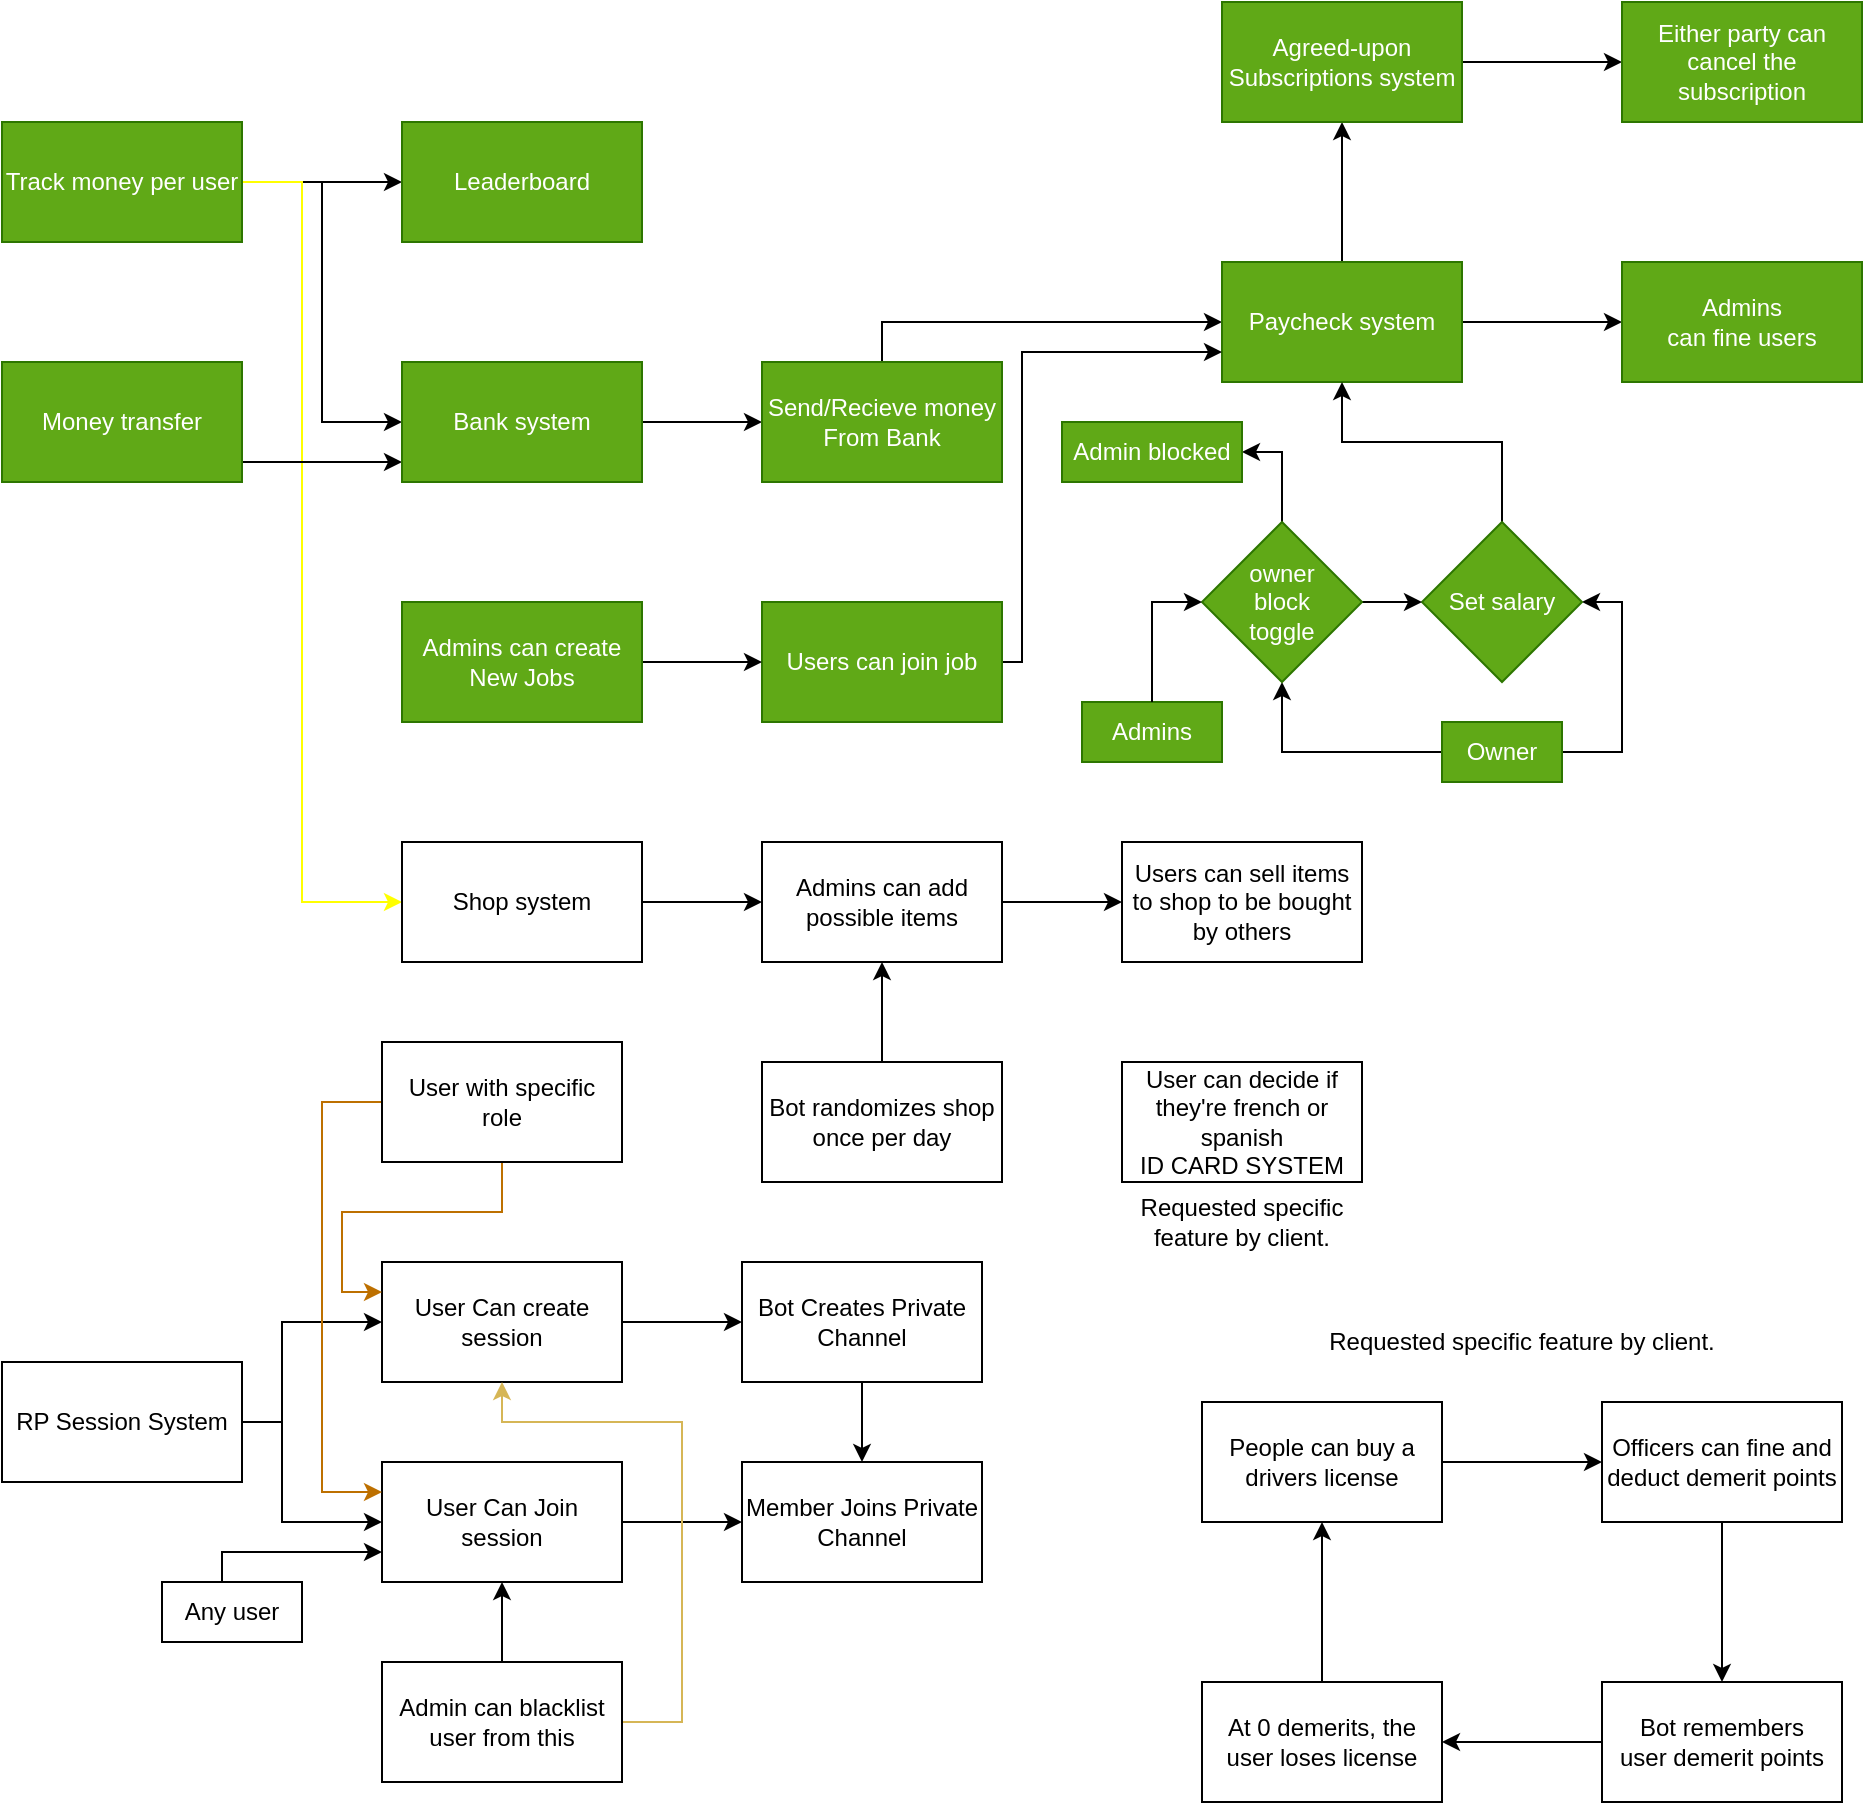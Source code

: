 <mxfile version="24.7.5">
  <diagram id="6a731a19-8d31-9384-78a2-239565b7b9f0" name="Page-1">
    <mxGraphModel dx="934" dy="918" grid="1" gridSize="10" guides="1" tooltips="1" connect="1" arrows="1" fold="1" page="1" pageScale="1" pageWidth="1000" pageHeight="950" background="none" math="0" shadow="0">
      <root>
        <mxCell id="0" />
        <mxCell id="1" parent="0" />
        <mxCell id="gGFK8T7wmAAdtYbkLCOd-1782" value="" style="edgeStyle=orthogonalEdgeStyle;rounded=0;orthogonalLoop=1;jettySize=auto;html=1;" parent="1" source="gGFK8T7wmAAdtYbkLCOd-1780" target="gGFK8T7wmAAdtYbkLCOd-1781" edge="1">
          <mxGeometry relative="1" as="geometry" />
        </mxCell>
        <mxCell id="gGFK8T7wmAAdtYbkLCOd-1786" style="edgeStyle=orthogonalEdgeStyle;rounded=0;orthogonalLoop=1;jettySize=auto;html=1;entryX=0;entryY=0.5;entryDx=0;entryDy=0;" parent="1" source="gGFK8T7wmAAdtYbkLCOd-1780" target="gGFK8T7wmAAdtYbkLCOd-1785" edge="1">
          <mxGeometry relative="1" as="geometry" />
        </mxCell>
        <mxCell id="gGFK8T7wmAAdtYbkLCOd-1799" style="edgeStyle=orthogonalEdgeStyle;rounded=0;orthogonalLoop=1;jettySize=auto;html=1;entryX=0;entryY=0.5;entryDx=0;entryDy=0;jumpStyle=arc;fillColor=#f5f5f5;strokeColor=#FFFF00;" parent="1" source="gGFK8T7wmAAdtYbkLCOd-1780" target="gGFK8T7wmAAdtYbkLCOd-1798" edge="1">
          <mxGeometry relative="1" as="geometry">
            <Array as="points">
              <mxPoint x="190" y="110" />
              <mxPoint x="190" y="470" />
            </Array>
          </mxGeometry>
        </mxCell>
        <mxCell id="gGFK8T7wmAAdtYbkLCOd-1780" value="Track money per user" style="rounded=0;whiteSpace=wrap;html=1;fillColor=#60a917;fontColor=#ffffff;strokeColor=#2D7600;" parent="1" vertex="1">
          <mxGeometry x="40" y="80" width="120" height="60" as="geometry" />
        </mxCell>
        <mxCell id="gGFK8T7wmAAdtYbkLCOd-1781" value="Leaderboard" style="rounded=0;whiteSpace=wrap;html=1;fillColor=#60a917;fontColor=#ffffff;strokeColor=#2D7600;" parent="1" vertex="1">
          <mxGeometry x="240" y="80" width="120" height="60" as="geometry" />
        </mxCell>
        <mxCell id="gGFK8T7wmAAdtYbkLCOd-1787" style="edgeStyle=orthogonalEdgeStyle;rounded=0;orthogonalLoop=1;jettySize=auto;html=1;entryX=0;entryY=0.5;entryDx=0;entryDy=0;" parent="1" edge="1">
          <mxGeometry relative="1" as="geometry">
            <mxPoint x="160" y="250" as="sourcePoint" />
            <mxPoint x="240.0" y="250" as="targetPoint" />
          </mxGeometry>
        </mxCell>
        <mxCell id="gGFK8T7wmAAdtYbkLCOd-1783" value="Money transfer" style="rounded=0;whiteSpace=wrap;html=1;fillColor=#60a917;fontColor=#ffffff;strokeColor=#2D7600;" parent="1" vertex="1">
          <mxGeometry x="40" y="200" width="120" height="60" as="geometry" />
        </mxCell>
        <mxCell id="gGFK8T7wmAAdtYbkLCOd-1789" value="" style="edgeStyle=orthogonalEdgeStyle;rounded=0;orthogonalLoop=1;jettySize=auto;html=1;" parent="1" source="gGFK8T7wmAAdtYbkLCOd-1785" target="gGFK8T7wmAAdtYbkLCOd-1788" edge="1">
          <mxGeometry relative="1" as="geometry" />
        </mxCell>
        <mxCell id="gGFK8T7wmAAdtYbkLCOd-1785" value="Bank system" style="rounded=0;whiteSpace=wrap;html=1;fillColor=#60a917;fontColor=#ffffff;strokeColor=#2D7600;" parent="1" vertex="1">
          <mxGeometry x="240" y="200" width="120" height="60" as="geometry" />
        </mxCell>
        <mxCell id="gGFK8T7wmAAdtYbkLCOd-1792" value="" style="edgeStyle=orthogonalEdgeStyle;rounded=0;orthogonalLoop=1;jettySize=auto;html=1;" parent="1" source="gGFK8T7wmAAdtYbkLCOd-1788" target="gGFK8T7wmAAdtYbkLCOd-1791" edge="1">
          <mxGeometry relative="1" as="geometry">
            <Array as="points">
              <mxPoint x="480" y="180" />
            </Array>
          </mxGeometry>
        </mxCell>
        <mxCell id="gGFK8T7wmAAdtYbkLCOd-1788" value="Send/Recieve money&lt;div&gt;From Bank&lt;/div&gt;" style="rounded=0;whiteSpace=wrap;html=1;fillColor=#60a917;fontColor=#ffffff;strokeColor=#2D7600;" parent="1" vertex="1">
          <mxGeometry x="420" y="200" width="120" height="60" as="geometry" />
        </mxCell>
        <mxCell id="gGFK8T7wmAAdtYbkLCOd-1810" value="" style="edgeStyle=orthogonalEdgeStyle;rounded=0;orthogonalLoop=1;jettySize=auto;html=1;" parent="1" source="gGFK8T7wmAAdtYbkLCOd-1791" target="gGFK8T7wmAAdtYbkLCOd-1809" edge="1">
          <mxGeometry relative="1" as="geometry" />
        </mxCell>
        <mxCell id="gGFK8T7wmAAdtYbkLCOd-1817" value="" style="edgeStyle=orthogonalEdgeStyle;rounded=0;orthogonalLoop=1;jettySize=auto;html=1;" parent="1" source="gGFK8T7wmAAdtYbkLCOd-1791" target="gGFK8T7wmAAdtYbkLCOd-1816" edge="1">
          <mxGeometry relative="1" as="geometry" />
        </mxCell>
        <mxCell id="gGFK8T7wmAAdtYbkLCOd-1791" value="Paycheck system" style="rounded=0;whiteSpace=wrap;html=1;fillColor=#60a917;fontColor=#ffffff;strokeColor=#2D7600;" parent="1" vertex="1">
          <mxGeometry x="650" y="150" width="120" height="60" as="geometry" />
        </mxCell>
        <mxCell id="e1mpN5uGEn9WAKahAHeY-15" style="edgeStyle=orthogonalEdgeStyle;rounded=0;orthogonalLoop=1;jettySize=auto;html=1;entryX=0;entryY=0.75;entryDx=0;entryDy=0;" parent="1" source="gGFK8T7wmAAdtYbkLCOd-1793" target="gGFK8T7wmAAdtYbkLCOd-1791" edge="1">
          <mxGeometry relative="1" as="geometry">
            <Array as="points">
              <mxPoint x="550" y="350" />
              <mxPoint x="550" y="195" />
            </Array>
          </mxGeometry>
        </mxCell>
        <mxCell id="gGFK8T7wmAAdtYbkLCOd-1793" value="Users can join job" style="rounded=0;whiteSpace=wrap;html=1;fillColor=#60a917;fontColor=#ffffff;strokeColor=#2D7600;" parent="1" vertex="1">
          <mxGeometry x="420" y="320" width="120" height="60" as="geometry" />
        </mxCell>
        <mxCell id="gGFK8T7wmAAdtYbkLCOd-1796" value="" style="edgeStyle=orthogonalEdgeStyle;rounded=0;orthogonalLoop=1;jettySize=auto;html=1;" parent="1" source="gGFK8T7wmAAdtYbkLCOd-1795" target="gGFK8T7wmAAdtYbkLCOd-1793" edge="1">
          <mxGeometry relative="1" as="geometry" />
        </mxCell>
        <mxCell id="gGFK8T7wmAAdtYbkLCOd-1795" value="Admins can c&lt;span style=&quot;background-color: initial;&quot;&gt;reate New Jobs&lt;/span&gt;" style="rounded=0;whiteSpace=wrap;html=1;fillColor=#60a917;fontColor=#ffffff;strokeColor=#2D7600;" parent="1" vertex="1">
          <mxGeometry x="240" y="320" width="120" height="60" as="geometry" />
        </mxCell>
        <mxCell id="gGFK8T7wmAAdtYbkLCOd-1801" value="" style="edgeStyle=orthogonalEdgeStyle;rounded=0;orthogonalLoop=1;jettySize=auto;html=1;" parent="1" source="gGFK8T7wmAAdtYbkLCOd-1798" target="gGFK8T7wmAAdtYbkLCOd-1800" edge="1">
          <mxGeometry relative="1" as="geometry" />
        </mxCell>
        <mxCell id="gGFK8T7wmAAdtYbkLCOd-1798" value="Shop system" style="rounded=0;whiteSpace=wrap;html=1;" parent="1" vertex="1">
          <mxGeometry x="240" y="440" width="120" height="60" as="geometry" />
        </mxCell>
        <mxCell id="gGFK8T7wmAAdtYbkLCOd-1805" value="" style="edgeStyle=orthogonalEdgeStyle;rounded=0;orthogonalLoop=1;jettySize=auto;html=1;" parent="1" source="gGFK8T7wmAAdtYbkLCOd-1800" target="gGFK8T7wmAAdtYbkLCOd-1804" edge="1">
          <mxGeometry relative="1" as="geometry" />
        </mxCell>
        <mxCell id="gGFK8T7wmAAdtYbkLCOd-1800" value="Admins can add possible items" style="rounded=0;whiteSpace=wrap;html=1;" parent="1" vertex="1">
          <mxGeometry x="420" y="440" width="120" height="60" as="geometry" />
        </mxCell>
        <mxCell id="gGFK8T7wmAAdtYbkLCOd-1803" value="" style="edgeStyle=orthogonalEdgeStyle;rounded=0;orthogonalLoop=1;jettySize=auto;html=1;" parent="1" source="gGFK8T7wmAAdtYbkLCOd-1802" target="gGFK8T7wmAAdtYbkLCOd-1800" edge="1">
          <mxGeometry relative="1" as="geometry" />
        </mxCell>
        <mxCell id="gGFK8T7wmAAdtYbkLCOd-1802" value="Bot randomizes shop&lt;div&gt;once per day&lt;/div&gt;" style="rounded=0;whiteSpace=wrap;html=1;" parent="1" vertex="1">
          <mxGeometry x="420" y="550" width="120" height="60" as="geometry" />
        </mxCell>
        <mxCell id="gGFK8T7wmAAdtYbkLCOd-1804" value="Users can sell&amp;nbsp;&lt;span style=&quot;background-color: initial;&quot;&gt;items to shop to be bought by others&lt;/span&gt;" style="rounded=0;whiteSpace=wrap;html=1;" parent="1" vertex="1">
          <mxGeometry x="600" y="440" width="120" height="60" as="geometry" />
        </mxCell>
        <mxCell id="gGFK8T7wmAAdtYbkLCOd-1813" value="" style="edgeStyle=orthogonalEdgeStyle;rounded=0;orthogonalLoop=1;jettySize=auto;html=1;" parent="1" source="gGFK8T7wmAAdtYbkLCOd-1809" target="gGFK8T7wmAAdtYbkLCOd-1812" edge="1">
          <mxGeometry relative="1" as="geometry" />
        </mxCell>
        <mxCell id="gGFK8T7wmAAdtYbkLCOd-1809" value="Agreed-upon&lt;div&gt;Subscriptions system&lt;/div&gt;" style="rounded=0;whiteSpace=wrap;html=1;fillColor=#60a917;fontColor=#ffffff;strokeColor=#2D7600;" parent="1" vertex="1">
          <mxGeometry x="650" y="20" width="120" height="60" as="geometry" />
        </mxCell>
        <mxCell id="gGFK8T7wmAAdtYbkLCOd-1812" value="Either party can cancel the subscription" style="rounded=0;whiteSpace=wrap;html=1;fillColor=#60a917;fontColor=#ffffff;strokeColor=#2D7600;" parent="1" vertex="1">
          <mxGeometry x="850" y="20" width="120" height="60" as="geometry" />
        </mxCell>
        <mxCell id="gGFK8T7wmAAdtYbkLCOd-1816" value="Admins&lt;div&gt;can fine users&lt;/div&gt;" style="rounded=0;whiteSpace=wrap;html=1;fillColor=#60a917;fontColor=#ffffff;strokeColor=#2D7600;" parent="1" vertex="1">
          <mxGeometry x="850" y="150" width="120" height="60" as="geometry" />
        </mxCell>
        <mxCell id="gGFK8T7wmAAdtYbkLCOd-1825" value="" style="edgeStyle=orthogonalEdgeStyle;rounded=0;orthogonalLoop=1;jettySize=auto;html=1;" parent="1" source="gGFK8T7wmAAdtYbkLCOd-1819" target="gGFK8T7wmAAdtYbkLCOd-1820" edge="1">
          <mxGeometry relative="1" as="geometry">
            <Array as="points">
              <mxPoint x="180" y="730" />
              <mxPoint x="180" y="680" />
            </Array>
          </mxGeometry>
        </mxCell>
        <mxCell id="gGFK8T7wmAAdtYbkLCOd-1830" style="edgeStyle=orthogonalEdgeStyle;rounded=0;orthogonalLoop=1;jettySize=auto;html=1;" parent="1" source="gGFK8T7wmAAdtYbkLCOd-1819" target="gGFK8T7wmAAdtYbkLCOd-1829" edge="1">
          <mxGeometry relative="1" as="geometry">
            <Array as="points">
              <mxPoint x="180" y="730" />
              <mxPoint x="180" y="780" />
            </Array>
          </mxGeometry>
        </mxCell>
        <mxCell id="gGFK8T7wmAAdtYbkLCOd-1819" value="RP Session System" style="rounded=0;whiteSpace=wrap;html=1;" parent="1" vertex="1">
          <mxGeometry x="40" y="700" width="120" height="60" as="geometry" />
        </mxCell>
        <mxCell id="gGFK8T7wmAAdtYbkLCOd-1837" value="" style="edgeStyle=orthogonalEdgeStyle;rounded=0;orthogonalLoop=1;jettySize=auto;html=1;" parent="1" source="gGFK8T7wmAAdtYbkLCOd-1820" target="gGFK8T7wmAAdtYbkLCOd-1836" edge="1">
          <mxGeometry relative="1" as="geometry" />
        </mxCell>
        <mxCell id="gGFK8T7wmAAdtYbkLCOd-1820" value="User Can create session" style="rounded=0;whiteSpace=wrap;html=1;" parent="1" vertex="1">
          <mxGeometry x="230" y="650" width="120" height="60" as="geometry" />
        </mxCell>
        <mxCell id="gGFK8T7wmAAdtYbkLCOd-1835" value="" style="edgeStyle=orthogonalEdgeStyle;rounded=0;orthogonalLoop=1;jettySize=auto;html=1;" parent="1" source="gGFK8T7wmAAdtYbkLCOd-1829" target="gGFK8T7wmAAdtYbkLCOd-1834" edge="1">
          <mxGeometry relative="1" as="geometry" />
        </mxCell>
        <mxCell id="gGFK8T7wmAAdtYbkLCOd-1829" value="User Can Join session" style="rounded=0;whiteSpace=wrap;html=1;" parent="1" vertex="1">
          <mxGeometry x="230" y="750" width="120" height="60" as="geometry" />
        </mxCell>
        <mxCell id="gGFK8T7wmAAdtYbkLCOd-1832" style="edgeStyle=orthogonalEdgeStyle;rounded=0;orthogonalLoop=1;jettySize=auto;html=1;" parent="1" source="gGFK8T7wmAAdtYbkLCOd-1831" target="gGFK8T7wmAAdtYbkLCOd-1829" edge="1">
          <mxGeometry relative="1" as="geometry" />
        </mxCell>
        <mxCell id="gGFK8T7wmAAdtYbkLCOd-1833" style="edgeStyle=orthogonalEdgeStyle;rounded=0;orthogonalLoop=1;jettySize=auto;html=1;entryX=0.5;entryY=1;entryDx=0;entryDy=0;fillColor=#fff2cc;strokeColor=#d6b656;" parent="1" source="gGFK8T7wmAAdtYbkLCOd-1831" target="gGFK8T7wmAAdtYbkLCOd-1820" edge="1">
          <mxGeometry relative="1" as="geometry">
            <Array as="points">
              <mxPoint x="380" y="880" />
              <mxPoint x="380" y="730" />
              <mxPoint x="290" y="730" />
            </Array>
          </mxGeometry>
        </mxCell>
        <mxCell id="gGFK8T7wmAAdtYbkLCOd-1831" value="Admin can blacklist user from this" style="rounded=0;whiteSpace=wrap;html=1;" parent="1" vertex="1">
          <mxGeometry x="230" y="850" width="120" height="60" as="geometry" />
        </mxCell>
        <mxCell id="gGFK8T7wmAAdtYbkLCOd-1834" value="Member Joins Private Channel" style="whiteSpace=wrap;html=1;rounded=0;" parent="1" vertex="1">
          <mxGeometry x="410" y="750" width="120" height="60" as="geometry" />
        </mxCell>
        <mxCell id="gGFK8T7wmAAdtYbkLCOd-1838" value="" style="edgeStyle=orthogonalEdgeStyle;rounded=0;orthogonalLoop=1;jettySize=auto;html=1;" parent="1" source="gGFK8T7wmAAdtYbkLCOd-1836" target="gGFK8T7wmAAdtYbkLCOd-1834" edge="1">
          <mxGeometry relative="1" as="geometry" />
        </mxCell>
        <mxCell id="gGFK8T7wmAAdtYbkLCOd-1836" value="Bot Creates Private Channel" style="whiteSpace=wrap;html=1;rounded=0;" parent="1" vertex="1">
          <mxGeometry x="410" y="650" width="120" height="60" as="geometry" />
        </mxCell>
        <mxCell id="e1mpN5uGEn9WAKahAHeY-12" style="edgeStyle=orthogonalEdgeStyle;rounded=0;orthogonalLoop=1;jettySize=auto;html=1;" parent="1" source="e1mpN5uGEn9WAKahAHeY-3" target="e1mpN5uGEn9WAKahAHeY-10" edge="1">
          <mxGeometry relative="1" as="geometry" />
        </mxCell>
        <mxCell id="e1mpN5uGEn9WAKahAHeY-14" style="edgeStyle=orthogonalEdgeStyle;rounded=0;orthogonalLoop=1;jettySize=auto;html=1;entryX=1;entryY=0.5;entryDx=0;entryDy=0;" parent="1" source="e1mpN5uGEn9WAKahAHeY-3" target="e1mpN5uGEn9WAKahAHeY-5" edge="1">
          <mxGeometry relative="1" as="geometry">
            <Array as="points">
              <mxPoint x="850" y="320" />
            </Array>
          </mxGeometry>
        </mxCell>
        <mxCell id="e1mpN5uGEn9WAKahAHeY-3" value="Owner" style="rounded=0;whiteSpace=wrap;html=1;fillColor=#60a917;strokeColor=#2D7600;fontColor=#ffffff;" parent="1" vertex="1">
          <mxGeometry x="760" y="380" width="60" height="30" as="geometry" />
        </mxCell>
        <mxCell id="e1mpN5uGEn9WAKahAHeY-4" value="Admins" style="rounded=0;whiteSpace=wrap;html=1;fillColor=#60a917;strokeColor=#2D7600;fontColor=#ffffff;" parent="1" vertex="1">
          <mxGeometry x="580" y="370" width="70" height="30" as="geometry" />
        </mxCell>
        <mxCell id="e1mpN5uGEn9WAKahAHeY-7" value="" style="edgeStyle=orthogonalEdgeStyle;rounded=0;orthogonalLoop=1;jettySize=auto;html=1;" parent="1" source="e1mpN5uGEn9WAKahAHeY-5" target="gGFK8T7wmAAdtYbkLCOd-1791" edge="1">
          <mxGeometry relative="1" as="geometry">
            <Array as="points">
              <mxPoint x="790" y="240" />
              <mxPoint x="710" y="240" />
            </Array>
          </mxGeometry>
        </mxCell>
        <mxCell id="e1mpN5uGEn9WAKahAHeY-5" value="Set salary" style="rhombus;whiteSpace=wrap;html=1;fillColor=#60a917;strokeColor=#2D7600;fontColor=#ffffff;" parent="1" vertex="1">
          <mxGeometry x="750" y="280" width="80" height="80" as="geometry" />
        </mxCell>
        <mxCell id="e1mpN5uGEn9WAKahAHeY-13" value="" style="edgeStyle=orthogonalEdgeStyle;rounded=0;orthogonalLoop=1;jettySize=auto;html=1;" parent="1" source="e1mpN5uGEn9WAKahAHeY-10" target="e1mpN5uGEn9WAKahAHeY-5" edge="1">
          <mxGeometry relative="1" as="geometry" />
        </mxCell>
        <mxCell id="e1mpN5uGEn9WAKahAHeY-18" style="edgeStyle=orthogonalEdgeStyle;rounded=0;orthogonalLoop=1;jettySize=auto;html=1;entryX=1;entryY=0.5;entryDx=0;entryDy=0;" parent="1" source="e1mpN5uGEn9WAKahAHeY-10" target="e1mpN5uGEn9WAKahAHeY-17" edge="1">
          <mxGeometry relative="1" as="geometry" />
        </mxCell>
        <mxCell id="e1mpN5uGEn9WAKahAHeY-10" value="owner&lt;div&gt;block&lt;/div&gt;&lt;div&gt;toggle&lt;/div&gt;" style="rhombus;whiteSpace=wrap;html=1;fillColor=#60a917;strokeColor=#2D7600;fontColor=#ffffff;" parent="1" vertex="1">
          <mxGeometry x="640" y="280" width="80" height="80" as="geometry" />
        </mxCell>
        <mxCell id="e1mpN5uGEn9WAKahAHeY-11" style="edgeStyle=orthogonalEdgeStyle;rounded=0;orthogonalLoop=1;jettySize=auto;html=1;entryX=0;entryY=0.5;entryDx=0;entryDy=0;entryPerimeter=0;" parent="1" source="e1mpN5uGEn9WAKahAHeY-4" target="e1mpN5uGEn9WAKahAHeY-10" edge="1">
          <mxGeometry relative="1" as="geometry" />
        </mxCell>
        <mxCell id="e1mpN5uGEn9WAKahAHeY-17" value="Admin blocked" style="rounded=0;whiteSpace=wrap;html=1;fillColor=#60a917;strokeColor=#2D7600;fontColor=#ffffff;" parent="1" vertex="1">
          <mxGeometry x="570" y="230" width="90" height="30" as="geometry" />
        </mxCell>
        <mxCell id="WRyoIzn_RYOp8WRG1qom-1" value="User can decide if they&#39;re french or spanish&lt;div&gt;ID CARD SYSTEM&lt;/div&gt;" style="rounded=0;whiteSpace=wrap;html=1;" parent="1" vertex="1">
          <mxGeometry x="600" y="550" width="120" height="60" as="geometry" />
        </mxCell>
        <mxCell id="WRyoIzn_RYOp8WRG1qom-5" style="edgeStyle=orthogonalEdgeStyle;rounded=0;orthogonalLoop=1;jettySize=auto;html=1;entryX=0;entryY=0.25;entryDx=0;entryDy=0;fillColor=#f0a30a;strokeColor=#BD7000;" parent="1" source="WRyoIzn_RYOp8WRG1qom-4" target="gGFK8T7wmAAdtYbkLCOd-1820" edge="1">
          <mxGeometry relative="1" as="geometry" />
        </mxCell>
        <mxCell id="Qs1TjimGDXPNRhHnosGS-3" style="edgeStyle=orthogonalEdgeStyle;rounded=0;orthogonalLoop=1;jettySize=auto;html=1;entryX=0;entryY=0.25;entryDx=0;entryDy=0;fillColor=#f0a30a;strokeColor=#BD7000;" parent="1" source="WRyoIzn_RYOp8WRG1qom-4" target="gGFK8T7wmAAdtYbkLCOd-1829" edge="1">
          <mxGeometry relative="1" as="geometry">
            <Array as="points">
              <mxPoint x="200" y="570" />
              <mxPoint x="200" y="765" />
            </Array>
          </mxGeometry>
        </mxCell>
        <mxCell id="WRyoIzn_RYOp8WRG1qom-4" value="User with specific&lt;div&gt;role&lt;/div&gt;" style="rounded=0;whiteSpace=wrap;html=1;" parent="1" vertex="1">
          <mxGeometry x="230" y="540" width="120" height="60" as="geometry" />
        </mxCell>
        <mxCell id="WRyoIzn_RYOp8WRG1qom-9" value="" style="edgeStyle=orthogonalEdgeStyle;rounded=0;orthogonalLoop=1;jettySize=auto;html=1;" parent="1" source="WRyoIzn_RYOp8WRG1qom-7" target="WRyoIzn_RYOp8WRG1qom-8" edge="1">
          <mxGeometry relative="1" as="geometry" />
        </mxCell>
        <mxCell id="WRyoIzn_RYOp8WRG1qom-7" value="People can buy a drivers license" style="rounded=0;whiteSpace=wrap;html=1;" parent="1" vertex="1">
          <mxGeometry x="640" y="720" width="120" height="60" as="geometry" />
        </mxCell>
        <mxCell id="WRyoIzn_RYOp8WRG1qom-11" value="" style="edgeStyle=orthogonalEdgeStyle;rounded=0;orthogonalLoop=1;jettySize=auto;html=1;" parent="1" source="WRyoIzn_RYOp8WRG1qom-8" target="WRyoIzn_RYOp8WRG1qom-10" edge="1">
          <mxGeometry relative="1" as="geometry" />
        </mxCell>
        <mxCell id="WRyoIzn_RYOp8WRG1qom-8" value="Officers can fine and&lt;div&gt;deduct demerit points&lt;/div&gt;" style="whiteSpace=wrap;html=1;rounded=0;" parent="1" vertex="1">
          <mxGeometry x="840" y="720" width="120" height="60" as="geometry" />
        </mxCell>
        <mxCell id="WRyoIzn_RYOp8WRG1qom-13" value="" style="edgeStyle=orthogonalEdgeStyle;rounded=0;orthogonalLoop=1;jettySize=auto;html=1;" parent="1" source="WRyoIzn_RYOp8WRG1qom-10" target="WRyoIzn_RYOp8WRG1qom-12" edge="1">
          <mxGeometry relative="1" as="geometry" />
        </mxCell>
        <mxCell id="WRyoIzn_RYOp8WRG1qom-10" value="Bot remembers&lt;div&gt;user demerit points&lt;/div&gt;" style="whiteSpace=wrap;html=1;rounded=0;" parent="1" vertex="1">
          <mxGeometry x="840" y="860" width="120" height="60" as="geometry" />
        </mxCell>
        <mxCell id="WRyoIzn_RYOp8WRG1qom-14" value="" style="edgeStyle=orthogonalEdgeStyle;rounded=0;orthogonalLoop=1;jettySize=auto;html=1;" parent="1" source="WRyoIzn_RYOp8WRG1qom-12" target="WRyoIzn_RYOp8WRG1qom-7" edge="1">
          <mxGeometry relative="1" as="geometry" />
        </mxCell>
        <mxCell id="WRyoIzn_RYOp8WRG1qom-12" value="At 0 demerits, the user loses license" style="whiteSpace=wrap;html=1;rounded=0;" parent="1" vertex="1">
          <mxGeometry x="640" y="860" width="120" height="60" as="geometry" />
        </mxCell>
        <mxCell id="WRyoIzn_RYOp8WRG1qom-15" value="Requested specific feature by client." style="text;html=1;align=center;verticalAlign=middle;whiteSpace=wrap;rounded=0;" parent="1" vertex="1">
          <mxGeometry x="640" y="670" width="320" height="40" as="geometry" />
        </mxCell>
        <mxCell id="WRyoIzn_RYOp8WRG1qom-16" value="Requested specific feature by client." style="text;html=1;align=center;verticalAlign=middle;whiteSpace=wrap;rounded=0;" parent="1" vertex="1">
          <mxGeometry x="600" y="610" width="120" height="40" as="geometry" />
        </mxCell>
        <mxCell id="Qs1TjimGDXPNRhHnosGS-2" style="edgeStyle=orthogonalEdgeStyle;rounded=0;orthogonalLoop=1;jettySize=auto;html=1;entryX=0;entryY=0.75;entryDx=0;entryDy=0;" parent="1" source="Qs1TjimGDXPNRhHnosGS-1" target="gGFK8T7wmAAdtYbkLCOd-1829" edge="1">
          <mxGeometry relative="1" as="geometry">
            <Array as="points">
              <mxPoint x="150" y="795" />
            </Array>
          </mxGeometry>
        </mxCell>
        <mxCell id="Qs1TjimGDXPNRhHnosGS-1" value="Any user" style="rounded=0;whiteSpace=wrap;html=1;" parent="1" vertex="1">
          <mxGeometry x="120" y="810" width="70" height="30" as="geometry" />
        </mxCell>
      </root>
    </mxGraphModel>
  </diagram>
</mxfile>
